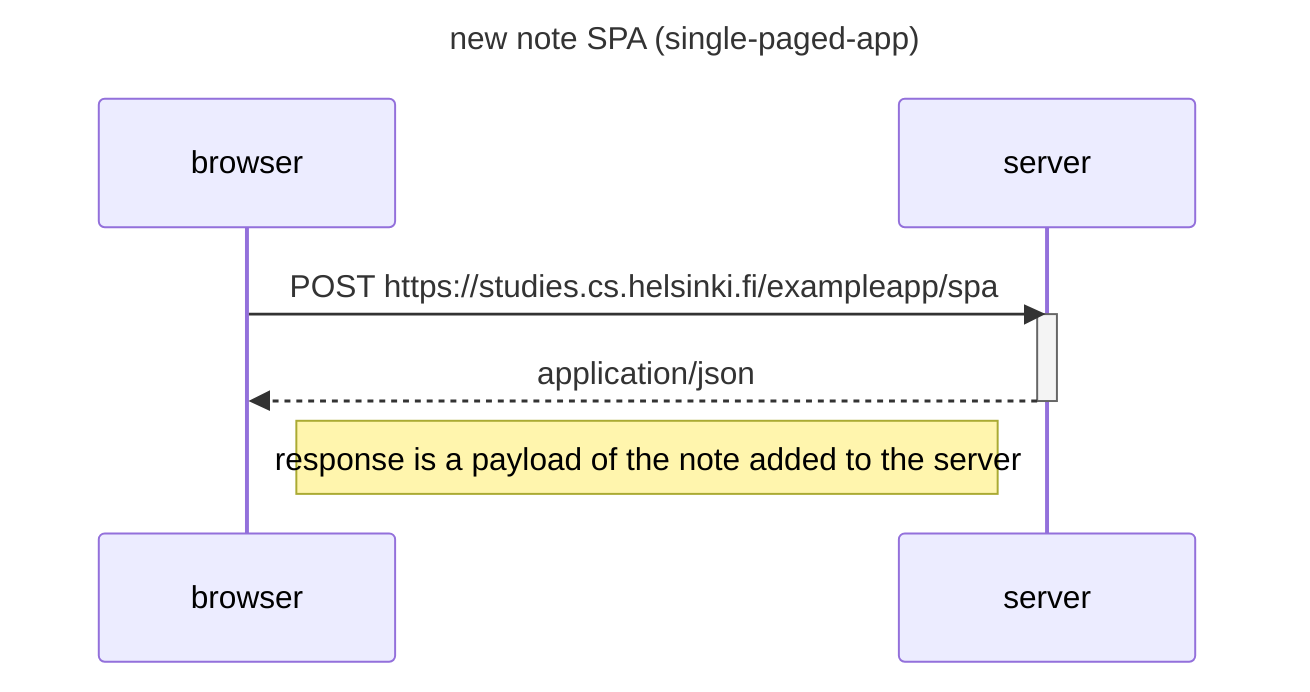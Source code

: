 sequenceDiagram
    participant browser
    participant server
    title new note SPA (single-paged-app)

    browser->>server: POST https://studies.cs.helsinki.fi/exampleapp/spa
    activate server
    server-->>browser: application/json
    deactivate server
    Note right of browser: response is a payload of the note added to the server